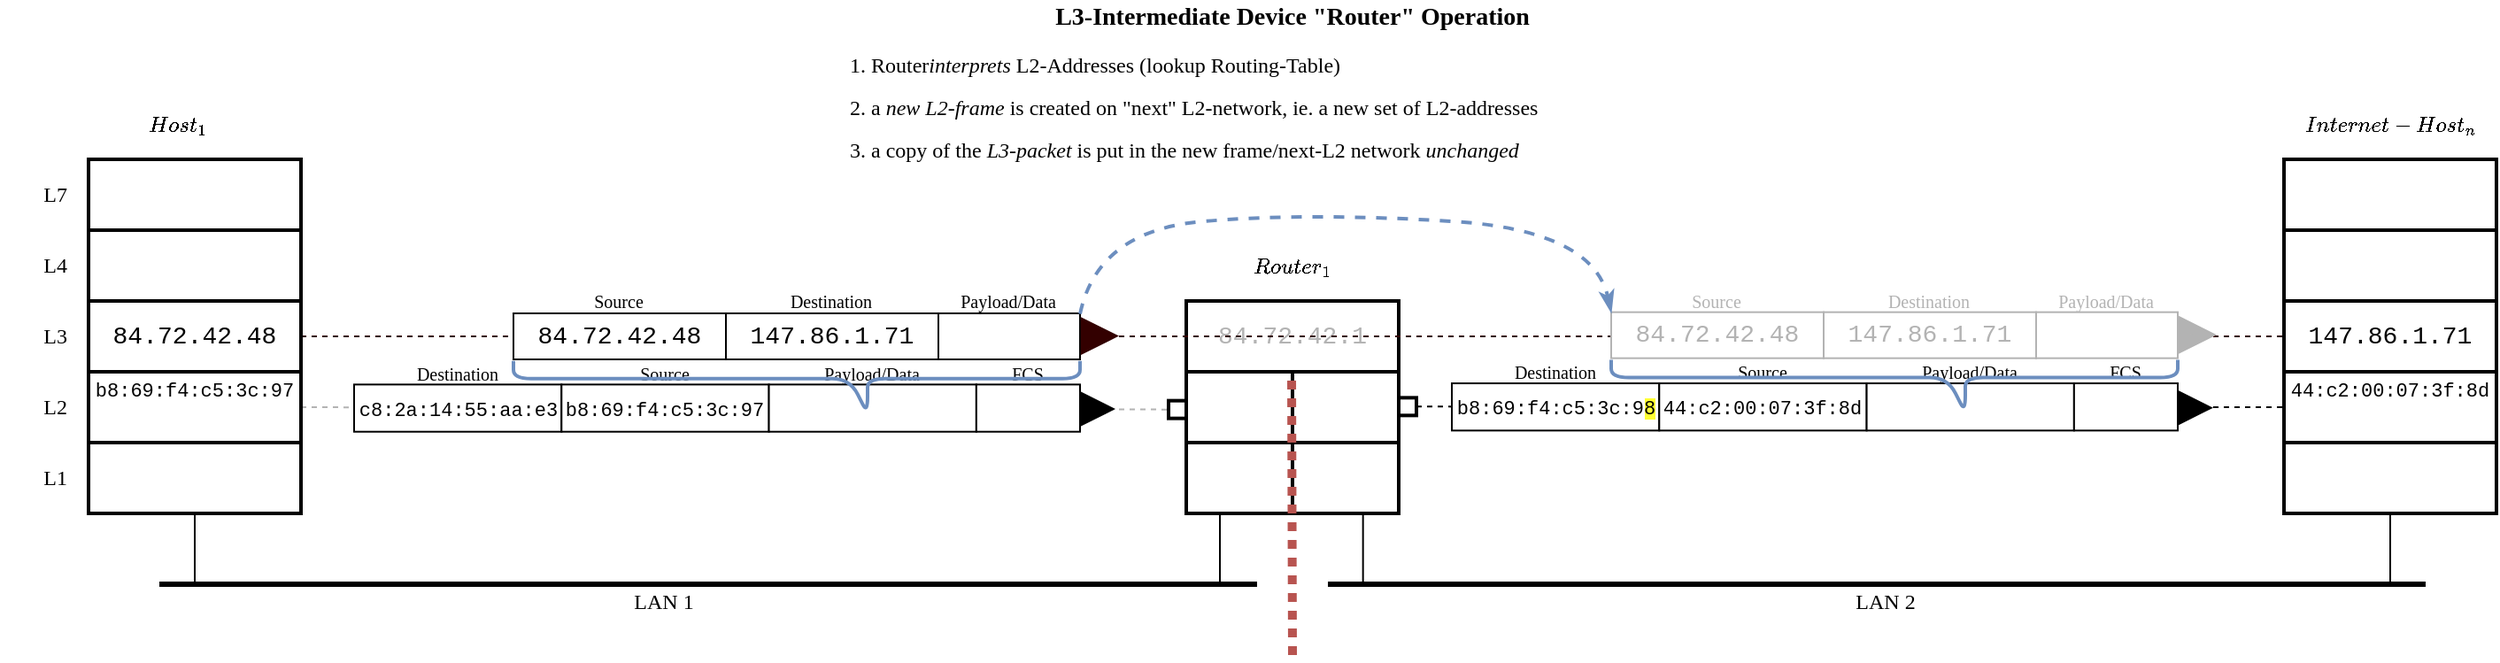 <mxfile version="13.7.7" type="github">
  <diagram id="GS0gh4Sqh1Imd_AyxvJ1" name="Page-1">
    <mxGraphModel dx="1422" dy="924" grid="1" gridSize="10" guides="1" tooltips="1" connect="1" arrows="1" fold="1" page="1" pageScale="1" pageWidth="1169" pageHeight="827" math="1" shadow="0">
      <root>
        <mxCell id="0" />
        <mxCell id="1" parent="0" />
        <mxCell id="tYQ8jImL1KKshLSwCQYh-1" value="&lt;span style=&quot;font-family: &amp;#34;courier new&amp;#34; ; font-size: 14px&quot;&gt;&lt;font color=&quot;#b3b3b3&quot;&gt;84.72.42.1&lt;/font&gt;&lt;/span&gt;" style="rounded=0;whiteSpace=wrap;html=1;strokeWidth=2;" parent="1" vertex="1">
          <mxGeometry x="700" y="200" width="120" height="40" as="geometry" />
        </mxCell>
        <mxCell id="tYQ8jImL1KKshLSwCQYh-69" value="" style="endArrow=none;html=1;dashed=1;strokeWidth=1;fontFamily=Verdana;fontSize=14;fontColor=#B3B3B3;strokeColor=#330000;exitX=1;exitY=0.5;exitDx=0;exitDy=0;entryX=0;entryY=0.5;entryDx=0;entryDy=0;" parent="1" source="A-RnJZwd3Cinr7Ehx1_a-3" target="A-RnJZwd3Cinr7Ehx1_a-8" edge="1">
          <mxGeometry width="50" height="50" relative="1" as="geometry">
            <mxPoint x="450" y="520" as="sourcePoint" />
            <mxPoint x="660" y="520" as="targetPoint" />
          </mxGeometry>
        </mxCell>
        <mxCell id="A-RnJZwd3Cinr7Ehx1_a-79" value="" style="endArrow=none;dashed=1;html=1;strokeWidth=1;exitX=1;exitY=0.5;exitDx=0;exitDy=0;entryX=0;entryY=0.5;entryDx=0;entryDy=0;strokeColor=#B3B3B3;" parent="1" source="A-RnJZwd3Cinr7Ehx1_a-4" target="A-RnJZwd3Cinr7Ehx1_a-78" edge="1">
          <mxGeometry width="50" height="50" relative="1" as="geometry">
            <mxPoint x="200" y="260" as="sourcePoint" />
            <mxPoint x="700" y="260" as="targetPoint" />
          </mxGeometry>
        </mxCell>
        <mxCell id="A-RnJZwd3Cinr7Ehx1_a-1" value="" style="rounded=0;whiteSpace=wrap;html=1;strokeWidth=2;" parent="1" vertex="1">
          <mxGeometry x="80" y="120" width="120" height="40" as="geometry" />
        </mxCell>
        <mxCell id="A-RnJZwd3Cinr7Ehx1_a-2" value="" style="rounded=0;whiteSpace=wrap;html=1;strokeWidth=2;" parent="1" vertex="1">
          <mxGeometry x="80" y="160" width="120" height="40" as="geometry" />
        </mxCell>
        <mxCell id="A-RnJZwd3Cinr7Ehx1_a-3" value="&lt;span style=&quot;font-family: &amp;#34;courier new&amp;#34; ; font-size: 14px&quot;&gt;84.72.42.48&lt;/span&gt;" style="rounded=0;whiteSpace=wrap;html=1;strokeWidth=2;" parent="1" vertex="1">
          <mxGeometry x="80" y="200" width="120" height="40" as="geometry" />
        </mxCell>
        <mxCell id="A-RnJZwd3Cinr7Ehx1_a-4" value="" style="rounded=0;whiteSpace=wrap;html=1;strokeWidth=2;" parent="1" vertex="1">
          <mxGeometry x="80" y="240" width="120" height="40" as="geometry" />
        </mxCell>
        <mxCell id="A-RnJZwd3Cinr7Ehx1_a-5" value="" style="rounded=0;whiteSpace=wrap;html=1;strokeWidth=2;" parent="1" vertex="1">
          <mxGeometry x="80" y="280" width="120" height="40" as="geometry" />
        </mxCell>
        <mxCell id="A-RnJZwd3Cinr7Ehx1_a-11" value="" style="endArrow=none;html=1;strokeWidth=3;" parent="1" edge="1">
          <mxGeometry width="50" height="50" relative="1" as="geometry">
            <mxPoint x="120" y="360" as="sourcePoint" />
            <mxPoint x="740" y="360" as="targetPoint" />
          </mxGeometry>
        </mxCell>
        <mxCell id="A-RnJZwd3Cinr7Ehx1_a-12" value="" style="endArrow=none;html=1;strokeWidth=1;entryX=0.5;entryY=1;entryDx=0;entryDy=0;" parent="1" target="A-RnJZwd3Cinr7Ehx1_a-5" edge="1">
          <mxGeometry width="50" height="50" relative="1" as="geometry">
            <mxPoint x="140" y="360" as="sourcePoint" />
            <mxPoint x="650" y="390" as="targetPoint" />
          </mxGeometry>
        </mxCell>
        <mxCell id="A-RnJZwd3Cinr7Ehx1_a-14" value="" style="endArrow=none;dashed=1;html=1;strokeWidth=1;exitX=1;exitY=0.5;exitDx=0;exitDy=0;entryX=0;entryY=0.5;entryDx=0;entryDy=0;" parent="1" source="A-RnJZwd3Cinr7Ehx1_a-78" target="A-RnJZwd3Cinr7Ehx1_a-18" edge="1">
          <mxGeometry width="50" height="50" relative="1" as="geometry">
            <mxPoint x="600" y="440" as="sourcePoint" />
            <mxPoint x="360" y="260" as="targetPoint" />
          </mxGeometry>
        </mxCell>
        <mxCell id="A-RnJZwd3Cinr7Ehx1_a-18" value="" style="rounded=0;whiteSpace=wrap;html=1;strokeWidth=2;" parent="1" vertex="1">
          <mxGeometry x="700" y="240" width="60" height="40" as="geometry" />
        </mxCell>
        <mxCell id="A-RnJZwd3Cinr7Ehx1_a-19" value="" style="rounded=0;whiteSpace=wrap;html=1;strokeWidth=2;" parent="1" vertex="1">
          <mxGeometry x="700" y="280" width="60" height="40" as="geometry" />
        </mxCell>
        <mxCell id="A-RnJZwd3Cinr7Ehx1_a-20" value="" style="endArrow=none;html=1;strokeWidth=1;entryX=0.5;entryY=1;entryDx=0;entryDy=0;" parent="1" edge="1">
          <mxGeometry width="50" height="50" relative="1" as="geometry">
            <mxPoint x="719" y="360" as="sourcePoint" />
            <mxPoint x="719" y="320" as="targetPoint" />
          </mxGeometry>
        </mxCell>
        <mxCell id="A-RnJZwd3Cinr7Ehx1_a-21" value="L7" style="text;html=1;strokeColor=none;fillColor=none;align=right;verticalAlign=middle;whiteSpace=wrap;rounded=0;fontFamily=Verdana;" parent="1" vertex="1">
          <mxGeometry x="30" y="130" width="40" height="20" as="geometry" />
        </mxCell>
        <mxCell id="A-RnJZwd3Cinr7Ehx1_a-22" value="L4" style="text;html=1;strokeColor=none;fillColor=none;align=right;verticalAlign=middle;whiteSpace=wrap;rounded=0;fontFamily=Verdana;" parent="1" vertex="1">
          <mxGeometry x="30" y="170" width="40" height="20" as="geometry" />
        </mxCell>
        <mxCell id="A-RnJZwd3Cinr7Ehx1_a-23" value="L3" style="text;html=1;strokeColor=none;fillColor=none;align=right;verticalAlign=middle;whiteSpace=wrap;rounded=0;fontFamily=Verdana;" parent="1" vertex="1">
          <mxGeometry x="30" y="210" width="40" height="20" as="geometry" />
        </mxCell>
        <mxCell id="A-RnJZwd3Cinr7Ehx1_a-24" value="L2" style="text;html=1;strokeColor=none;fillColor=none;align=right;verticalAlign=middle;whiteSpace=wrap;rounded=0;fontFamily=Verdana;" parent="1" vertex="1">
          <mxGeometry x="30" y="250" width="40" height="20" as="geometry" />
        </mxCell>
        <mxCell id="A-RnJZwd3Cinr7Ehx1_a-25" value="L1" style="text;html=1;strokeColor=none;fillColor=none;align=right;verticalAlign=middle;whiteSpace=wrap;rounded=0;fontFamily=Verdana;" parent="1" vertex="1">
          <mxGeometry x="30" y="290" width="40" height="20" as="geometry" />
        </mxCell>
        <mxCell id="A-RnJZwd3Cinr7Ehx1_a-26" value="" style="endArrow=none;dashed=1;html=1;strokeWidth=1;entryX=0;entryY=0.5;entryDx=0;entryDy=0;" parent="1" source="A-RnJZwd3Cinr7Ehx1_a-80" target="A-RnJZwd3Cinr7Ehx1_a-9" edge="1">
          <mxGeometry width="50" height="50" relative="1" as="geometry">
            <mxPoint x="820" y="259" as="sourcePoint" />
            <mxPoint x="960" y="259.5" as="targetPoint" />
          </mxGeometry>
        </mxCell>
        <mxCell id="A-RnJZwd3Cinr7Ehx1_a-27" value="$$Host_1$$" style="text;html=1;strokeColor=none;fillColor=none;align=center;verticalAlign=middle;whiteSpace=wrap;rounded=0;fontFamily=Verdana;" parent="1" vertex="1">
          <mxGeometry x="110" y="90" width="40" height="20" as="geometry" />
        </mxCell>
        <mxCell id="A-RnJZwd3Cinr7Ehx1_a-29" value="$$Router_1$$" style="text;html=1;strokeColor=none;fillColor=none;align=center;verticalAlign=middle;whiteSpace=wrap;rounded=0;fontFamily=Verdana;" parent="1" vertex="1">
          <mxGeometry x="740" y="170" width="40" height="20" as="geometry" />
        </mxCell>
        <mxCell id="A-RnJZwd3Cinr7Ehx1_a-30" value="&lt;p class=&quot;p1&quot; style=&quot;margin: 0px ; font-stretch: normal ; line-height: normal ; font-size: 11px&quot;&gt;&lt;span class=&quot;s1&quot; style=&quot;background-color: rgb(255 , 255 , 255)&quot;&gt;&lt;font face=&quot;Courier New&quot;&gt;b8:69:f4:c5:3c:97&lt;/font&gt;&lt;/span&gt;&lt;/p&gt;" style="text;html=1;strokeColor=none;fillColor=none;align=center;verticalAlign=middle;whiteSpace=wrap;rounded=0;rotation=0;" parent="1" vertex="1">
          <mxGeometry x="120" y="240" width="40" height="20" as="geometry" />
        </mxCell>
        <mxCell id="A-RnJZwd3Cinr7Ehx1_a-56" value="" style="group" parent="1" vertex="1" connectable="0">
          <mxGeometry x="1320" y="90" width="120" height="270" as="geometry" />
        </mxCell>
        <mxCell id="A-RnJZwd3Cinr7Ehx1_a-6" value="" style="rounded=0;whiteSpace=wrap;html=1;strokeWidth=2;" parent="A-RnJZwd3Cinr7Ehx1_a-56" vertex="1">
          <mxGeometry y="30" width="120" height="40" as="geometry" />
        </mxCell>
        <mxCell id="A-RnJZwd3Cinr7Ehx1_a-7" value="" style="rounded=0;whiteSpace=wrap;html=1;strokeWidth=2;" parent="A-RnJZwd3Cinr7Ehx1_a-56" vertex="1">
          <mxGeometry y="70" width="120" height="40" as="geometry" />
        </mxCell>
        <mxCell id="A-RnJZwd3Cinr7Ehx1_a-8" value="&lt;span style=&quot;font-family: &amp;#34;courier new&amp;#34; ; font-size: 14px&quot;&gt;147.86.1.71&lt;/span&gt;" style="rounded=0;whiteSpace=wrap;html=1;strokeWidth=2;" parent="A-RnJZwd3Cinr7Ehx1_a-56" vertex="1">
          <mxGeometry y="110" width="120" height="40" as="geometry" />
        </mxCell>
        <mxCell id="A-RnJZwd3Cinr7Ehx1_a-9" value="" style="rounded=0;whiteSpace=wrap;html=1;strokeWidth=2;" parent="A-RnJZwd3Cinr7Ehx1_a-56" vertex="1">
          <mxGeometry y="150" width="120" height="40" as="geometry" />
        </mxCell>
        <mxCell id="A-RnJZwd3Cinr7Ehx1_a-10" value="" style="rounded=0;whiteSpace=wrap;html=1;strokeWidth=2;" parent="A-RnJZwd3Cinr7Ehx1_a-56" vertex="1">
          <mxGeometry y="190" width="120" height="40" as="geometry" />
        </mxCell>
        <mxCell id="A-RnJZwd3Cinr7Ehx1_a-13" value="" style="endArrow=none;html=1;strokeWidth=1;entryX=0.5;entryY=1;entryDx=0;entryDy=0;" parent="A-RnJZwd3Cinr7Ehx1_a-56" target="A-RnJZwd3Cinr7Ehx1_a-10" edge="1">
          <mxGeometry width="50" height="50" relative="1" as="geometry">
            <mxPoint x="60" y="270" as="sourcePoint" />
            <mxPoint x="-110" y="300" as="targetPoint" />
          </mxGeometry>
        </mxCell>
        <mxCell id="A-RnJZwd3Cinr7Ehx1_a-28" value="$$Internet-Host_n$$" style="text;html=1;strokeColor=none;fillColor=none;align=center;verticalAlign=middle;whiteSpace=wrap;rounded=0;fontFamily=Verdana;" parent="A-RnJZwd3Cinr7Ehx1_a-56" vertex="1">
          <mxGeometry x="40" width="40" height="20" as="geometry" />
        </mxCell>
        <mxCell id="A-RnJZwd3Cinr7Ehx1_a-31" value="&lt;p class=&quot;p1&quot; style=&quot;margin: 0px ; font-stretch: normal ; line-height: normal ; font-size: 11px&quot;&gt;&lt;span style=&quot;font-family: &amp;#34;courier new&amp;#34; ; background-color: rgb(255 , 255 , 255)&quot;&gt;44:c2:00:07:3f:8d&lt;/span&gt;&lt;br&gt;&lt;/p&gt;" style="text;html=1;strokeColor=none;fillColor=none;align=center;verticalAlign=middle;whiteSpace=wrap;rounded=0;rotation=0;" parent="A-RnJZwd3Cinr7Ehx1_a-56" vertex="1">
          <mxGeometry x="40" y="150" width="40" height="20" as="geometry" />
        </mxCell>
        <mxCell id="A-RnJZwd3Cinr7Ehx1_a-76" value="&lt;ol style=&quot;line-height: 200%&quot;&gt;&lt;li&gt;&lt;font style=&quot;font-size: 12px&quot;&gt;Router&lt;i&gt;interprets &lt;/i&gt;L2-Addresses (lookup Routing-Table)&lt;/font&gt;&lt;/li&gt;&lt;li&gt;&lt;font style=&quot;font-size: 12px&quot;&gt;a &lt;i&gt;new L2-frame&lt;/i&gt; is created on &quot;next&quot; L2-network, ie. a new set of L2-addresses&lt;/font&gt;&lt;/li&gt;&lt;li&gt;&lt;font style=&quot;font-size: 12px&quot;&gt;a copy of the&amp;nbsp;&lt;i&gt;L3-packet&lt;/i&gt; is put in the new frame/next-L2 network&amp;nbsp;&lt;i&gt;unchanged&lt;/i&gt;&lt;/font&gt;&lt;/li&gt;&lt;/ol&gt;" style="text;html=1;strokeColor=none;fillColor=none;align=left;verticalAlign=middle;whiteSpace=wrap;rounded=0;fontFamily=Verdana;fontSize=12;" parent="1" vertex="1">
          <mxGeometry x="480" y="80" width="640" height="20" as="geometry" />
        </mxCell>
        <mxCell id="A-RnJZwd3Cinr7Ehx1_a-78" value="" style="whiteSpace=wrap;html=1;aspect=fixed;strokeWidth=2;" parent="1" vertex="1">
          <mxGeometry x="690" y="256.33" width="10" height="10" as="geometry" />
        </mxCell>
        <mxCell id="A-RnJZwd3Cinr7Ehx1_a-80" value="" style="whiteSpace=wrap;html=1;aspect=fixed;strokeWidth=2;fontFamily=Verdana;fontSize=9;" parent="1" vertex="1">
          <mxGeometry x="820" y="254.67" width="10" height="10" as="geometry" />
        </mxCell>
        <mxCell id="A-RnJZwd3Cinr7Ehx1_a-81" value="" style="endArrow=none;dashed=1;html=1;strokeWidth=1;entryX=0;entryY=0.5;entryDx=0;entryDy=0;" parent="1" target="A-RnJZwd3Cinr7Ehx1_a-80" edge="1">
          <mxGeometry width="50" height="50" relative="1" as="geometry">
            <mxPoint x="820" y="259" as="sourcePoint" />
            <mxPoint x="1320" y="260" as="targetPoint" />
          </mxGeometry>
        </mxCell>
        <mxCell id="A-RnJZwd3Cinr7Ehx1_a-82" value="L3-Intermediate Device &quot;Router&quot; Operation" style="text;html=1;strokeColor=none;fillColor=none;align=center;verticalAlign=middle;whiteSpace=wrap;rounded=0;fontFamily=Verdana;fontSize=14;fontStyle=1" parent="1" vertex="1">
          <mxGeometry x="200" y="30" width="1120" height="20" as="geometry" />
        </mxCell>
        <mxCell id="tYQ8jImL1KKshLSwCQYh-21" value="" style="group" parent="1" vertex="1" connectable="0">
          <mxGeometry x="320" y="190.67" width="360" height="39.33" as="geometry" />
        </mxCell>
        <mxCell id="tYQ8jImL1KKshLSwCQYh-2" value="147.86.1.71" style="rounded=0;whiteSpace=wrap;html=1;strokeWidth=1;fillColor=#ffffff;fontFamily=Courier New;fontSize=14;align=center;" parent="tYQ8jImL1KKshLSwCQYh-21" vertex="1">
          <mxGeometry x="120" y="16.33" width="120" height="26" as="geometry" />
        </mxCell>
        <mxCell id="tYQ8jImL1KKshLSwCQYh-3" value="84.72.42.48" style="rounded=0;whiteSpace=wrap;html=1;strokeWidth=1;fillColor=#ffffff;fontFamily=Courier New;fontSize=14;align=center;" parent="tYQ8jImL1KKshLSwCQYh-21" vertex="1">
          <mxGeometry y="16.33" width="120" height="26" as="geometry" />
        </mxCell>
        <mxCell id="tYQ8jImL1KKshLSwCQYh-12" value="Source" style="text;html=1;strokeColor=none;fillColor=none;align=center;verticalAlign=middle;whiteSpace=wrap;rounded=0;fontFamily=Verdana;fontSize=10;" parent="tYQ8jImL1KKshLSwCQYh-21" vertex="1">
          <mxGeometry x="40.478" y="3" width="39.048" height="13.333" as="geometry" />
        </mxCell>
        <mxCell id="tYQ8jImL1KKshLSwCQYh-13" value="Destination" style="text;html=1;strokeColor=none;fillColor=none;align=center;verticalAlign=middle;whiteSpace=wrap;rounded=0;fontFamily=Verdana;fontSize=10;" parent="tYQ8jImL1KKshLSwCQYh-21" vertex="1">
          <mxGeometry x="160.48" y="3" width="39.048" height="13.333" as="geometry" />
        </mxCell>
        <mxCell id="tYQ8jImL1KKshLSwCQYh-16" value="" style="rounded=0;whiteSpace=wrap;html=1;strokeWidth=1;fillColor=#ffffff;fontFamily=Courier New;fontSize=14;align=center;" parent="tYQ8jImL1KKshLSwCQYh-21" vertex="1">
          <mxGeometry x="240" y="16.33" width="80" height="26" as="geometry" />
        </mxCell>
        <mxCell id="tYQ8jImL1KKshLSwCQYh-17" value="Payload/Data" style="text;html=1;strokeColor=none;fillColor=none;align=center;verticalAlign=middle;whiteSpace=wrap;rounded=0;fontFamily=Verdana;fontSize=10;" parent="tYQ8jImL1KKshLSwCQYh-21" vertex="1">
          <mxGeometry x="260.48" y="3" width="39.048" height="13.333" as="geometry" />
        </mxCell>
        <mxCell id="tYQ8jImL1KKshLSwCQYh-26" value="" style="endArrow=none;html=1;strokeWidth=1;entryX=0.5;entryY=1;entryDx=0;entryDy=0;" parent="1" edge="1">
          <mxGeometry width="50" height="50" relative="1" as="geometry">
            <mxPoint x="799.83" y="360" as="sourcePoint" />
            <mxPoint x="799.83" y="320" as="targetPoint" />
          </mxGeometry>
        </mxCell>
        <mxCell id="tYQ8jImL1KKshLSwCQYh-27" value="" style="endArrow=none;html=1;strokeWidth=3;" parent="1" edge="1">
          <mxGeometry width="50" height="50" relative="1" as="geometry">
            <mxPoint x="780" y="360" as="sourcePoint" />
            <mxPoint x="1400" y="360" as="targetPoint" />
          </mxGeometry>
        </mxCell>
        <mxCell id="tYQ8jImL1KKshLSwCQYh-28" value="" style="rounded=0;whiteSpace=wrap;html=1;strokeWidth=2;" parent="1" vertex="1">
          <mxGeometry x="760" y="280" width="60" height="40" as="geometry" />
        </mxCell>
        <mxCell id="tYQ8jImL1KKshLSwCQYh-29" value="" style="rounded=0;whiteSpace=wrap;html=1;strokeWidth=2;" parent="1" vertex="1">
          <mxGeometry x="760" y="240" width="60" height="40" as="geometry" />
        </mxCell>
        <mxCell id="tYQ8jImL1KKshLSwCQYh-30" value="" style="endArrow=none;html=1;strokeColor=#b85450;strokeWidth=5;fontFamily=Courier New;fontSize=14;fontColor=#B3B3B3;fillColor=#f8cecc;dashed=1;dashPattern=1 1;" parent="1" edge="1">
          <mxGeometry width="50" height="50" relative="1" as="geometry">
            <mxPoint x="760" y="400" as="sourcePoint" />
            <mxPoint x="759.5" y="240" as="targetPoint" />
          </mxGeometry>
        </mxCell>
        <mxCell id="tYQ8jImL1KKshLSwCQYh-72" value="" style="endArrow=block;html=1;strokeWidth=6;fontFamily=Verdana;fontSize=10;endFill=1;strokeColor=#330000;" parent="1" edge="1">
          <mxGeometry width="50" height="50" relative="1" as="geometry">
            <mxPoint x="642" y="219.8" as="sourcePoint" />
            <mxPoint x="662" y="219.8" as="targetPoint" />
          </mxGeometry>
        </mxCell>
        <mxCell id="tYQ8jImL1KKshLSwCQYh-68" value="LAN 2" style="text;html=1;strokeColor=none;fillColor=none;align=center;verticalAlign=middle;whiteSpace=wrap;rounded=0;fontFamily=Verdana;fontSize=12;" parent="1" vertex="1">
          <mxGeometry x="1040" y="360" width="110" height="20" as="geometry" />
        </mxCell>
        <mxCell id="tYQ8jImL1KKshLSwCQYh-53" value="LAN 1" style="text;html=1;strokeColor=none;fillColor=none;align=center;verticalAlign=middle;whiteSpace=wrap;rounded=0;fontFamily=Verdana;fontSize=12;" parent="1" vertex="1">
          <mxGeometry x="350" y="360" width="110" height="20" as="geometry" />
        </mxCell>
        <mxCell id="tYQ8jImL1KKshLSwCQYh-112" value="" style="group" parent="1" vertex="1" connectable="0">
          <mxGeometry x="230" y="233.86" width="430" height="40" as="geometry" />
        </mxCell>
        <mxCell id="tYQ8jImL1KKshLSwCQYh-39" value="" style="endArrow=block;html=1;strokeWidth=6;fontFamily=Verdana;fontSize=10;endFill=1;" parent="tYQ8jImL1KKshLSwCQYh-112" edge="1">
          <mxGeometry width="50" height="50" relative="1" as="geometry">
            <mxPoint x="410" y="27.17" as="sourcePoint" />
            <mxPoint x="430" y="27.17" as="targetPoint" />
          </mxGeometry>
        </mxCell>
        <mxCell id="tYQ8jImL1KKshLSwCQYh-40" value="" style="rounded=0;whiteSpace=wrap;html=1;strokeWidth=1;fontFamily=Verdana;align=right;fontSize=10;" parent="tYQ8jImL1KKshLSwCQYh-112" vertex="1">
          <mxGeometry y="13.333" width="117.143" height="26.667" as="geometry" />
        </mxCell>
        <mxCell id="tYQ8jImL1KKshLSwCQYh-41" value="" style="rounded=0;whiteSpace=wrap;html=1;strokeWidth=1;fontFamily=Verdana;align=right;fontSize=10;" parent="tYQ8jImL1KKshLSwCQYh-112" vertex="1">
          <mxGeometry x="117.143" y="13.333" width="117.143" height="26.667" as="geometry" />
        </mxCell>
        <mxCell id="tYQ8jImL1KKshLSwCQYh-42" value="" style="rounded=0;whiteSpace=wrap;html=1;strokeWidth=1;fontFamily=Verdana;align=right;fontSize=10;" parent="tYQ8jImL1KKshLSwCQYh-112" vertex="1">
          <mxGeometry x="234.286" y="13.333" width="117.143" height="26.667" as="geometry" />
        </mxCell>
        <mxCell id="tYQ8jImL1KKshLSwCQYh-43" value="" style="rounded=0;whiteSpace=wrap;html=1;strokeWidth=1;fontFamily=Verdana;align=right;fontSize=10;" parent="tYQ8jImL1KKshLSwCQYh-112" vertex="1">
          <mxGeometry x="351.429" y="13.333" width="58.571" height="26.667" as="geometry" />
        </mxCell>
        <mxCell id="tYQ8jImL1KKshLSwCQYh-44" value="&lt;p class=&quot;p1&quot; style=&quot;margin: 0px ; font-stretch: normal ; line-height: normal ; font-size: 11px&quot;&gt;&lt;span class=&quot;s1&quot; style=&quot;background-color: rgb(255 , 255 , 255)&quot;&gt;&lt;font face=&quot;Courier New&quot;&gt;b8:69:f4:c5:3c:97&lt;/font&gt;&lt;/span&gt;&lt;/p&gt;" style="text;html=1;strokeColor=none;fillColor=none;align=center;verticalAlign=middle;whiteSpace=wrap;rounded=0;rotation=0;" parent="tYQ8jImL1KKshLSwCQYh-112" vertex="1">
          <mxGeometry x="156.19" y="20" width="39.048" height="13.333" as="geometry" />
        </mxCell>
        <mxCell id="tYQ8jImL1KKshLSwCQYh-45" value="&lt;p class=&quot;p1&quot; style=&quot;margin: 0px ; font-stretch: normal ; line-height: normal ; font-size: 11px&quot;&gt;&lt;span class=&quot;s1&quot; style=&quot;background-color: rgb(255 , 255 , 255)&quot;&gt;&lt;font face=&quot;Courier New&quot;&gt;c8:2a:14:55:aa:e3&lt;/font&gt;&lt;/span&gt;&lt;/p&gt;" style="text;html=1;strokeColor=none;fillColor=none;align=center;verticalAlign=middle;whiteSpace=wrap;rounded=0;rotation=0;" parent="tYQ8jImL1KKshLSwCQYh-112" vertex="1">
          <mxGeometry x="40" y="20.17" width="38.1" height="13.33" as="geometry" />
        </mxCell>
        <mxCell id="tYQ8jImL1KKshLSwCQYh-46" value="&lt;font&gt;Destination&lt;/font&gt;" style="text;html=1;strokeColor=none;fillColor=none;align=center;verticalAlign=middle;whiteSpace=wrap;rounded=0;fontFamily=Verdana;fontSize=10;" parent="tYQ8jImL1KKshLSwCQYh-112" vertex="1">
          <mxGeometry x="39.048" width="39.048" height="13.333" as="geometry" />
        </mxCell>
        <mxCell id="tYQ8jImL1KKshLSwCQYh-47" value="&lt;font&gt;Source&lt;/font&gt;" style="text;html=1;strokeColor=none;fillColor=none;align=center;verticalAlign=middle;whiteSpace=wrap;rounded=0;fontFamily=Verdana;fontSize=10;" parent="tYQ8jImL1KKshLSwCQYh-112" vertex="1">
          <mxGeometry x="156.19" width="39.048" height="13.333" as="geometry" />
        </mxCell>
        <mxCell id="tYQ8jImL1KKshLSwCQYh-48" value="&lt;font&gt;Payload/Data&lt;/font&gt;" style="text;html=1;strokeColor=none;fillColor=none;align=center;verticalAlign=middle;whiteSpace=wrap;rounded=0;fontFamily=Verdana;fontSize=10;" parent="tYQ8jImL1KKshLSwCQYh-112" vertex="1">
          <mxGeometry x="273.333" width="39.048" height="13.333" as="geometry" />
        </mxCell>
        <mxCell id="tYQ8jImL1KKshLSwCQYh-49" value="&lt;font&gt;FCS&lt;/font&gt;" style="text;html=1;strokeColor=none;fillColor=none;align=center;verticalAlign=middle;whiteSpace=wrap;rounded=0;fontFamily=Verdana;fontSize=10;" parent="tYQ8jImL1KKshLSwCQYh-112" vertex="1">
          <mxGeometry x="361.19" width="39.048" height="13.333" as="geometry" />
        </mxCell>
        <mxCell id="tYQ8jImL1KKshLSwCQYh-113" value="" style="endArrow=none;html=1;strokeWidth=2;fontFamily=Verdana;fontSize=14;fontColor=#000000;endFill=0;fillColor=#dae8fc;strokeColor=#6c8ebf;rounded=1;" parent="tYQ8jImL1KKshLSwCQYh-112" edge="1">
          <mxGeometry width="50" height="50" relative="1" as="geometry">
            <mxPoint x="90" as="sourcePoint" />
            <mxPoint x="410" as="targetPoint" />
            <Array as="points">
              <mxPoint x="90" y="10" />
              <mxPoint x="280" y="10" />
              <mxPoint x="290" y="30" />
              <mxPoint x="290" y="10" />
              <mxPoint x="410" y="10" />
            </Array>
          </mxGeometry>
        </mxCell>
        <mxCell id="tYQ8jImL1KKshLSwCQYh-135" value="" style="group" parent="1" vertex="1" connectable="0">
          <mxGeometry x="850" y="190.0" width="450" height="83.19" as="geometry" />
        </mxCell>
        <mxCell id="tYQ8jImL1KKshLSwCQYh-114" value="" style="group" parent="tYQ8jImL1KKshLSwCQYh-135" vertex="1" connectable="0">
          <mxGeometry x="90" width="360" height="39.33" as="geometry" />
        </mxCell>
        <mxCell id="tYQ8jImL1KKshLSwCQYh-115" value="147.86.1.71" style="rounded=0;whiteSpace=wrap;html=1;strokeWidth=1;fillColor=#ffffff;fontFamily=Courier New;fontSize=14;align=center;strokeColor=#B3B3B3;fontColor=#B3B3B3;" parent="tYQ8jImL1KKshLSwCQYh-114" vertex="1">
          <mxGeometry x="120" y="16.33" width="120" height="26" as="geometry" />
        </mxCell>
        <mxCell id="tYQ8jImL1KKshLSwCQYh-116" value="84.72.42.48" style="rounded=0;whiteSpace=wrap;html=1;strokeWidth=1;fillColor=#ffffff;fontFamily=Courier New;fontSize=14;align=center;strokeColor=#B3B3B3;fontColor=#B3B3B3;" parent="tYQ8jImL1KKshLSwCQYh-114" vertex="1">
          <mxGeometry y="16.33" width="120" height="26" as="geometry" />
        </mxCell>
        <mxCell id="tYQ8jImL1KKshLSwCQYh-117" value="Source" style="text;html=1;strokeColor=none;fillColor=none;align=center;verticalAlign=middle;whiteSpace=wrap;rounded=0;fontFamily=Verdana;fontSize=10;fontColor=#B3B3B3;" parent="tYQ8jImL1KKshLSwCQYh-114" vertex="1">
          <mxGeometry x="40.478" y="3" width="39.048" height="13.333" as="geometry" />
        </mxCell>
        <mxCell id="tYQ8jImL1KKshLSwCQYh-118" value="Destination" style="text;html=1;strokeColor=none;fillColor=none;align=center;verticalAlign=middle;whiteSpace=wrap;rounded=0;fontFamily=Verdana;fontSize=10;fontColor=#B3B3B3;" parent="tYQ8jImL1KKshLSwCQYh-114" vertex="1">
          <mxGeometry x="160.48" y="3" width="39.048" height="13.333" as="geometry" />
        </mxCell>
        <mxCell id="tYQ8jImL1KKshLSwCQYh-119" value="" style="rounded=0;whiteSpace=wrap;html=1;strokeWidth=1;fillColor=#ffffff;fontFamily=Courier New;fontSize=14;align=center;strokeColor=#B3B3B3;fontColor=#B3B3B3;" parent="tYQ8jImL1KKshLSwCQYh-114" vertex="1">
          <mxGeometry x="240" y="16.33" width="80" height="26" as="geometry" />
        </mxCell>
        <mxCell id="tYQ8jImL1KKshLSwCQYh-120" value="Payload/Data" style="text;html=1;strokeColor=none;fillColor=none;align=center;verticalAlign=middle;whiteSpace=wrap;rounded=0;fontFamily=Verdana;fontSize=10;fontColor=#B3B3B3;" parent="tYQ8jImL1KKshLSwCQYh-114" vertex="1">
          <mxGeometry x="260.48" y="3" width="39.048" height="13.333" as="geometry" />
        </mxCell>
        <mxCell id="tYQ8jImL1KKshLSwCQYh-121" value="" style="endArrow=block;html=1;strokeWidth=6;fontFamily=Verdana;fontSize=10;endFill=1;strokeColor=#B3B3B3;fontColor=#B3B3B3;" parent="tYQ8jImL1KKshLSwCQYh-135" edge="1">
          <mxGeometry width="50" height="50" relative="1" as="geometry">
            <mxPoint x="412.0" y="29.13" as="sourcePoint" />
            <mxPoint x="432.0" y="29.13" as="targetPoint" />
          </mxGeometry>
        </mxCell>
        <mxCell id="tYQ8jImL1KKshLSwCQYh-122" value="" style="group" parent="tYQ8jImL1KKshLSwCQYh-135" vertex="1" connectable="0">
          <mxGeometry y="43.19" width="430" height="40" as="geometry" />
        </mxCell>
        <mxCell id="tYQ8jImL1KKshLSwCQYh-123" value="" style="endArrow=block;html=1;strokeWidth=6;fontFamily=Verdana;fontSize=10;endFill=1;" parent="tYQ8jImL1KKshLSwCQYh-122" edge="1">
          <mxGeometry width="50" height="50" relative="1" as="geometry">
            <mxPoint x="410" y="27.17" as="sourcePoint" />
            <mxPoint x="430" y="27.17" as="targetPoint" />
          </mxGeometry>
        </mxCell>
        <mxCell id="tYQ8jImL1KKshLSwCQYh-124" value="" style="rounded=0;whiteSpace=wrap;html=1;strokeWidth=1;fontFamily=Verdana;align=right;fontSize=10;" parent="tYQ8jImL1KKshLSwCQYh-122" vertex="1">
          <mxGeometry y="13.333" width="117.143" height="26.667" as="geometry" />
        </mxCell>
        <mxCell id="tYQ8jImL1KKshLSwCQYh-125" value="" style="rounded=0;whiteSpace=wrap;html=1;strokeWidth=1;fontFamily=Verdana;align=right;fontSize=10;" parent="tYQ8jImL1KKshLSwCQYh-122" vertex="1">
          <mxGeometry x="117.143" y="13.333" width="117.143" height="26.667" as="geometry" />
        </mxCell>
        <mxCell id="tYQ8jImL1KKshLSwCQYh-126" value="" style="rounded=0;whiteSpace=wrap;html=1;strokeWidth=1;fontFamily=Verdana;align=right;fontSize=10;" parent="tYQ8jImL1KKshLSwCQYh-122" vertex="1">
          <mxGeometry x="234.286" y="13.333" width="117.143" height="26.667" as="geometry" />
        </mxCell>
        <mxCell id="tYQ8jImL1KKshLSwCQYh-127" value="" style="rounded=0;whiteSpace=wrap;html=1;strokeWidth=1;fontFamily=Verdana;align=right;fontSize=10;" parent="tYQ8jImL1KKshLSwCQYh-122" vertex="1">
          <mxGeometry x="351.429" y="13.333" width="58.571" height="26.667" as="geometry" />
        </mxCell>
        <mxCell id="tYQ8jImL1KKshLSwCQYh-128" value="&lt;p class=&quot;p1&quot; style=&quot;margin: 0px ; font-stretch: normal ; line-height: normal ; font-size: 11px&quot;&gt;&lt;span class=&quot;s1&quot; style=&quot;background-color: rgb(255 , 255 , 255)&quot;&gt;&lt;font face=&quot;Courier New&quot;&gt;44:c2:00:07:3f:8d&lt;/font&gt;&lt;/span&gt;&lt;/p&gt;" style="text;html=1;strokeColor=none;fillColor=none;align=center;verticalAlign=middle;whiteSpace=wrap;rounded=0;rotation=0;" parent="tYQ8jImL1KKshLSwCQYh-122" vertex="1">
          <mxGeometry x="156.19" y="20" width="39.048" height="13.333" as="geometry" />
        </mxCell>
        <mxCell id="tYQ8jImL1KKshLSwCQYh-129" value="&lt;p class=&quot;p1&quot; style=&quot;margin: 0px ; font-stretch: normal ; line-height: normal ; font-size: 11px&quot;&gt;&lt;span class=&quot;s1&quot;&gt;&lt;font face=&quot;Courier New&quot;&gt;&lt;span style=&quot;background-color: rgb(255 , 255 , 255)&quot;&gt;b8:69:f4:c5:3c:9&lt;/span&gt;&lt;span style=&quot;background-color: rgb(255 , 255 , 51)&quot;&gt;8&lt;/span&gt;&lt;/font&gt;&lt;/span&gt;&lt;/p&gt;" style="text;html=1;strokeColor=none;fillColor=none;align=center;verticalAlign=middle;whiteSpace=wrap;rounded=0;rotation=0;" parent="tYQ8jImL1KKshLSwCQYh-122" vertex="1">
          <mxGeometry x="40" y="20.17" width="38.1" height="13.33" as="geometry" />
        </mxCell>
        <mxCell id="tYQ8jImL1KKshLSwCQYh-130" value="&lt;font&gt;Destination&lt;/font&gt;" style="text;html=1;strokeColor=none;fillColor=none;align=center;verticalAlign=middle;whiteSpace=wrap;rounded=0;fontFamily=Verdana;fontSize=10;" parent="tYQ8jImL1KKshLSwCQYh-122" vertex="1">
          <mxGeometry x="39.048" width="39.048" height="13.333" as="geometry" />
        </mxCell>
        <mxCell id="tYQ8jImL1KKshLSwCQYh-131" value="&lt;font&gt;Source&lt;/font&gt;" style="text;html=1;strokeColor=none;fillColor=none;align=center;verticalAlign=middle;whiteSpace=wrap;rounded=0;fontFamily=Verdana;fontSize=10;" parent="tYQ8jImL1KKshLSwCQYh-122" vertex="1">
          <mxGeometry x="156.19" width="39.048" height="13.333" as="geometry" />
        </mxCell>
        <mxCell id="tYQ8jImL1KKshLSwCQYh-132" value="&lt;font&gt;Payload/Data&lt;/font&gt;" style="text;html=1;strokeColor=none;fillColor=none;align=center;verticalAlign=middle;whiteSpace=wrap;rounded=0;fontFamily=Verdana;fontSize=10;" parent="tYQ8jImL1KKshLSwCQYh-122" vertex="1">
          <mxGeometry x="273.333" width="39.048" height="13.333" as="geometry" />
        </mxCell>
        <mxCell id="tYQ8jImL1KKshLSwCQYh-133" value="&lt;font&gt;FCS&lt;/font&gt;" style="text;html=1;strokeColor=none;fillColor=none;align=center;verticalAlign=middle;whiteSpace=wrap;rounded=0;fontFamily=Verdana;fontSize=10;" parent="tYQ8jImL1KKshLSwCQYh-122" vertex="1">
          <mxGeometry x="361.19" width="39.048" height="13.333" as="geometry" />
        </mxCell>
        <mxCell id="tYQ8jImL1KKshLSwCQYh-134" value="" style="endArrow=none;html=1;strokeWidth=2;fontFamily=Verdana;fontSize=14;fontColor=#000000;endFill=0;fillColor=#dae8fc;strokeColor=#6c8ebf;rounded=1;" parent="tYQ8jImL1KKshLSwCQYh-122" edge="1">
          <mxGeometry width="50" height="50" relative="1" as="geometry">
            <mxPoint x="90" as="sourcePoint" />
            <mxPoint x="410" as="targetPoint" />
            <Array as="points">
              <mxPoint x="90" y="10" />
              <mxPoint x="280" y="10" />
              <mxPoint x="290" y="30" />
              <mxPoint x="290" y="10" />
              <mxPoint x="410" y="10" />
            </Array>
          </mxGeometry>
        </mxCell>
        <mxCell id="r6uQqrYukeuzFx4v4-56-2" value="" style="endArrow=classicThin;dashed=1;html=1;strokeWidth=2;fontFamily=Verdana;fontSize=14;fontColor=#000000;curved=1;endFill=1;fillColor=#dae8fc;strokeColor=#6c8ebf;exitX=1;exitY=0;exitDx=0;exitDy=0;entryX=0;entryY=0;entryDx=0;entryDy=0;" parent="1" target="tYQ8jImL1KKshLSwCQYh-116" edge="1">
          <mxGeometry width="50" height="50" relative="1" as="geometry">
            <mxPoint x="640" y="207.33" as="sourcePoint" />
            <mxPoint x="860.0" y="206.33" as="targetPoint" />
            <Array as="points">
              <mxPoint x="650" y="160" />
              <mxPoint x="770" y="150" />
              <mxPoint x="930" y="160" />
            </Array>
          </mxGeometry>
        </mxCell>
      </root>
    </mxGraphModel>
  </diagram>
</mxfile>
